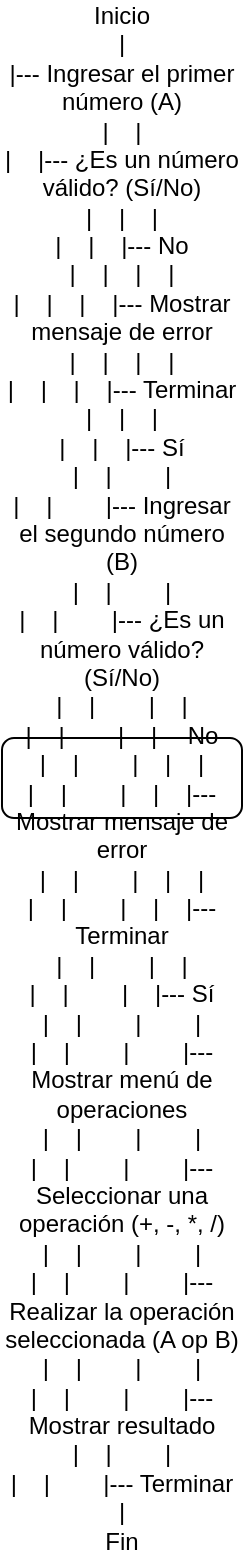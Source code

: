 <mxfile version="21.6.9" type="github">
  <diagram id="C5RBs43oDa-KdzZeNtuy" name="Page-1">
    <mxGraphModel dx="872" dy="473" grid="1" gridSize="10" guides="1" tooltips="1" connect="1" arrows="1" fold="1" page="1" pageScale="1" pageWidth="827" pageHeight="1169" math="0" shadow="0">
      <root>
        <mxCell id="WIyWlLk6GJQsqaUBKTNV-0" />
        <mxCell id="WIyWlLk6GJQsqaUBKTNV-1" parent="WIyWlLk6GJQsqaUBKTNV-0" />
        <mxCell id="WIyWlLk6GJQsqaUBKTNV-3" value="Inicio&#xa;|&#xa;|--- Ingresar el primer número (A)&#xa;|    |&#xa;|    |--- ¿Es un número válido? (Sí/No)&#xa;|    |    |&#xa;|    |    |--- No&#xa;|    |    |    |&#xa;|    |    |    |--- Mostrar mensaje de error&#xa;|    |    |    |&#xa;|    |    |    |--- Terminar&#xa;|    |    |&#xa;|    |    |--- Sí&#xa;|    |        |&#xa;|    |        |--- Ingresar el segundo número (B)&#xa;|    |        |&#xa;|    |        |--- ¿Es un número válido? (Sí/No)&#xa;|    |        |    |&#xa;|    |        |    |--- No&#xa;|    |        |    |    |&#xa;|    |        |    |    |--- Mostrar mensaje de error&#xa;|    |        |    |    |&#xa;|    |        |    |    |--- Terminar&#xa;|    |        |    |&#xa;|    |        |    |--- Sí&#xa;|    |        |        |&#xa;|    |        |        |--- Mostrar menú de operaciones&#xa;|    |        |        |&#xa;|    |        |        |--- Seleccionar una operación (+, -, *, /)&#xa;|    |        |        |&#xa;|    |        |        |--- Realizar la operación seleccionada (A op B)&#xa;|    |        |        |&#xa;|    |        |        |--- Mostrar resultado&#xa;|    |        |&#xa;|    |        |--- Terminar&#xa;|&#xa;Fin" style="rounded=1;whiteSpace=wrap;html=1;fontSize=12;glass=0;strokeWidth=1;shadow=0;" parent="WIyWlLk6GJQsqaUBKTNV-1" vertex="1">
          <mxGeometry x="320" y="340" width="120" height="40" as="geometry" />
        </mxCell>
      </root>
    </mxGraphModel>
  </diagram>
</mxfile>
